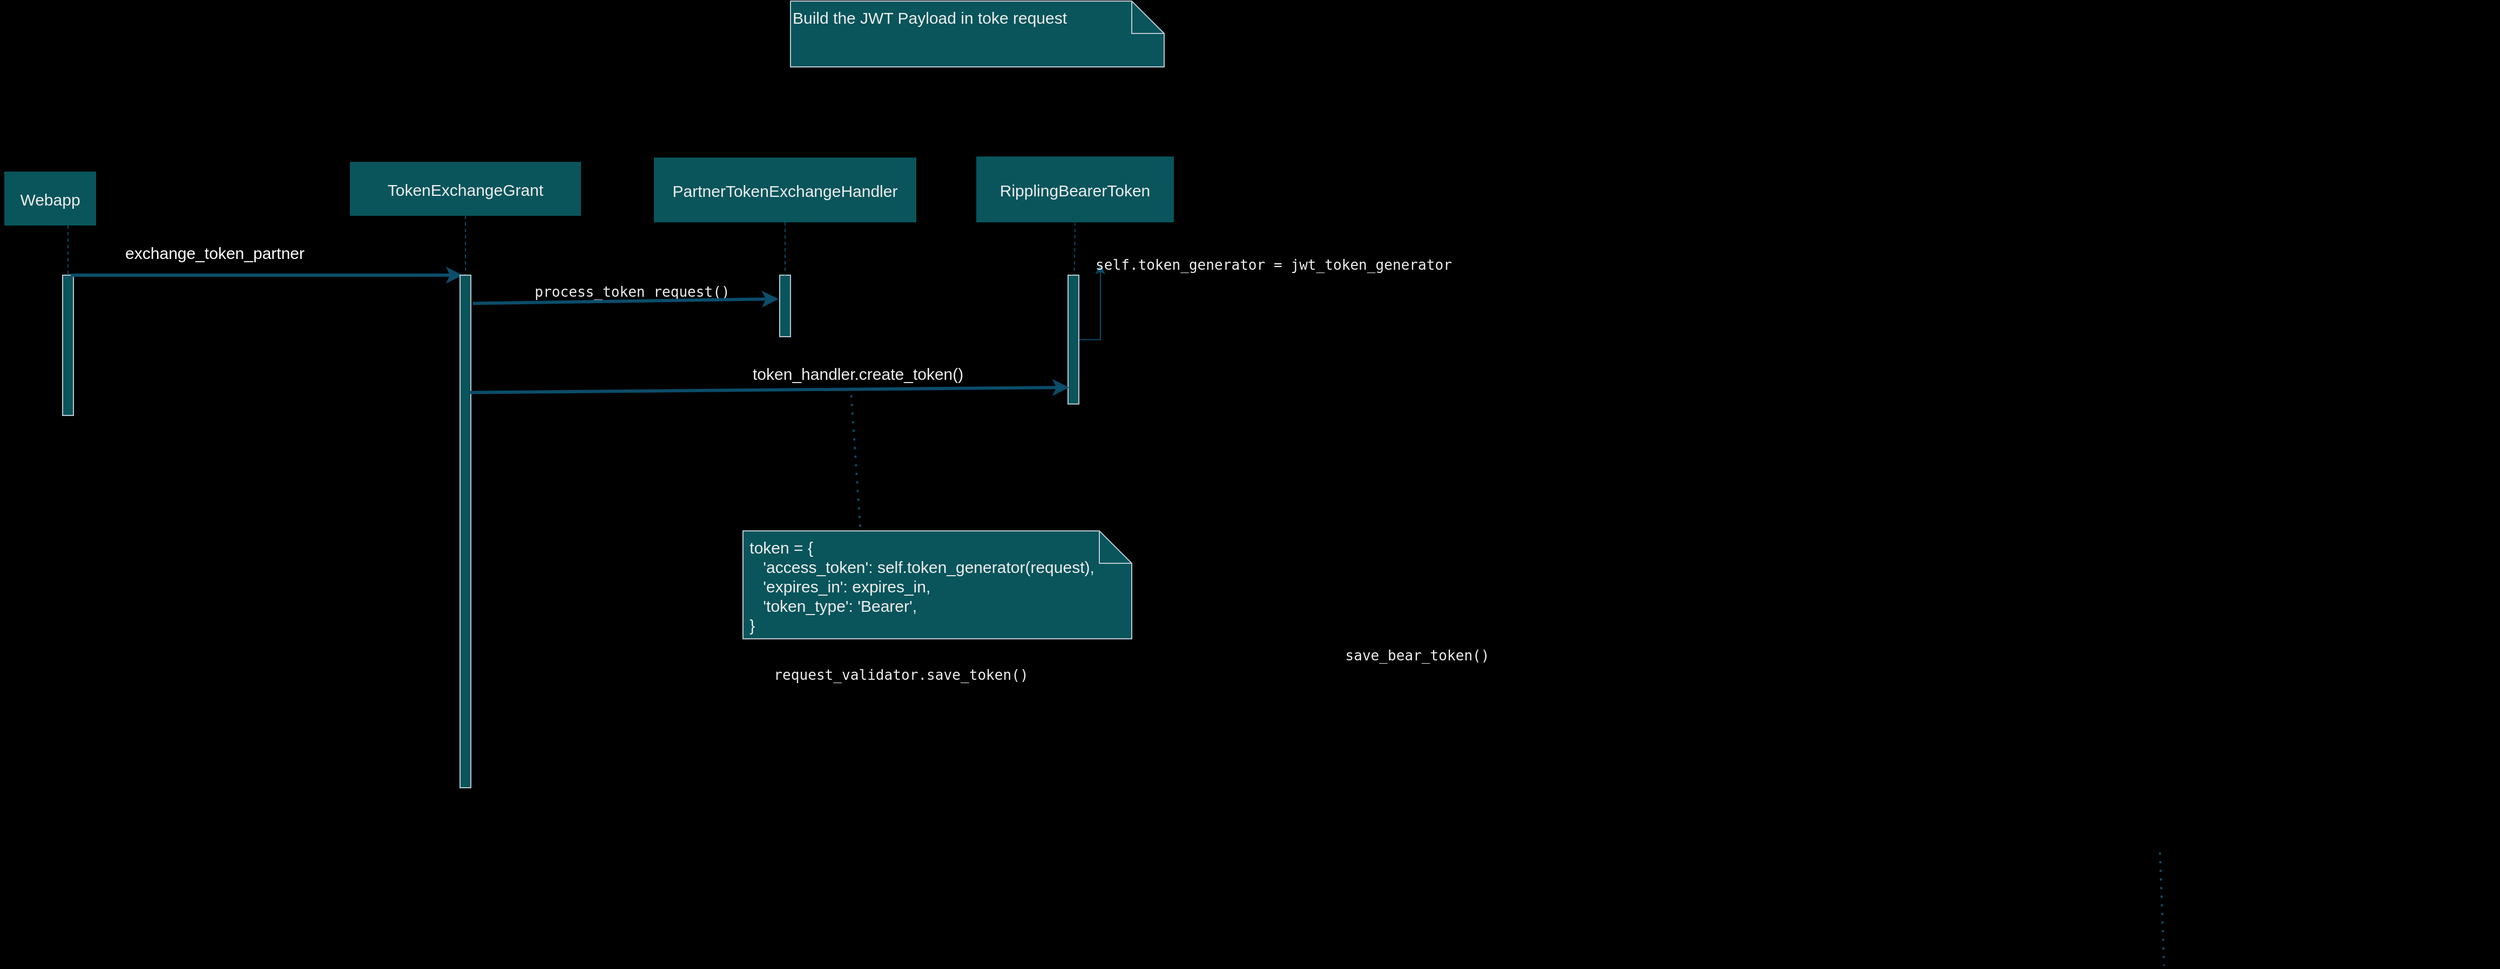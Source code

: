 <mxfile version="24.8.1">
  <diagram name="Page-1" id="9361dd3d-8414-5efd-6122-117bd74ce7a7">
    <mxGraphModel dx="2033" dy="1469" grid="0" gridSize="1" guides="1" tooltips="1" connect="1" arrows="1" fold="1" page="0" pageScale="1.5" pageWidth="826" pageHeight="1169" background="#000000" math="0" shadow="0">
      <root>
        <mxCell id="0" />
        <mxCell id="1" parent="0" />
        <mxCell id="2" value="" style="fillColor=#09555B;strokeColor=#BAC8D3;fontSize=15;fontColor=#EEEEEE;labelBackgroundColor=none;" parent="1" vertex="1">
          <mxGeometry x="234" y="180" width="10" height="130" as="geometry" />
        </mxCell>
        <mxCell id="3" value="exchange_token_partner" style="edgeStyle=none;verticalLabelPosition=top;verticalAlign=bottom;labelPosition=left;align=right;fontSize=15;entryX=0.25;entryY=0;entryDx=0;entryDy=0;exitX=0.75;exitY=0;exitDx=0;exitDy=0;fontColor=#FFFFFF;labelBackgroundColor=none;strokeColor=#0B4D6A;strokeWidth=3;" parent="1" source="2" target="26" edge="1">
          <mxGeometry width="100" height="100" as="geometry">
            <mxPoint x="235" y="170" as="sourcePoint" />
            <mxPoint x="374" y="170" as="targetPoint" />
            <mxPoint x="37" y="-10" as="offset" />
          </mxGeometry>
        </mxCell>
        <mxCell id="4" value="Webapp" style="shadow=1;fillColor=#09555B;strokeColor=none;fontSize=15;fontColor=#EEEEEE;labelBackgroundColor=none;" parent="1" vertex="1">
          <mxGeometry x="180" y="84" width="85" height="50" as="geometry" />
        </mxCell>
        <mxCell id="24" value="TokenExchangeGrant" style="shadow=1;fillColor=#09555B;strokeColor=none;fontSize=15;fontColor=#EEEEEE;labelBackgroundColor=none;" parent="1" vertex="1">
          <mxGeometry x="500" y="75" width="214" height="50" as="geometry" />
        </mxCell>
        <mxCell id="25" value="" style="edgeStyle=none;endArrow=none;dashed=1;fontSize=15;fontColor=default;labelBackgroundColor=none;strokeColor=#0B4D6A;" parent="1" source="24" target="26" edge="1">
          <mxGeometry x="727.335" y="165" width="100" height="100" as="geometry">
            <mxPoint x="359.259" y="130" as="sourcePoint" />
            <mxPoint x="359.576" y="185" as="targetPoint" />
          </mxGeometry>
        </mxCell>
        <mxCell id="26" value="" style="fillColor=#09555B;strokeColor=#BAC8D3;fontSize=15;fontColor=#EEEEEE;labelBackgroundColor=none;" parent="1" vertex="1">
          <mxGeometry x="602" y="180" width="10" height="475" as="geometry" />
        </mxCell>
        <mxCell id="33" value="" style="edgeStyle=elbowEdgeStyle;elbow=horizontal;endArrow=none;dashed=1;strokeColor=#0B4D6A;fontSize=15;fontColor=default;labelBackgroundColor=none;" parent="1" source="4" target="2" edge="1">
          <mxGeometry x="230.0" y="310" width="100" height="100" as="geometry">
            <mxPoint x="265" y="430" as="sourcePoint" />
            <mxPoint x="365" y="330" as="targetPoint" />
          </mxGeometry>
        </mxCell>
        <mxCell id="52" value="" style="edgeStyle=none;endArrow=none;dashed=1;fontSize=15;exitX=0.5;exitY=1;exitDx=0;exitDy=0;fontColor=default;labelBackgroundColor=none;strokeColor=#0B4D6A;" parent="1" source="W7PPBAMyW4U-8BtLyTJV-120" target="48" edge="1">
          <mxGeometry x="376.571" y="339.697" width="100" height="100" as="geometry">
            <mxPoint x="330.736" y="287.847" as="sourcePoint" />
            <mxPoint x="330.736" y="467.241" as="targetPoint" />
          </mxGeometry>
        </mxCell>
        <mxCell id="58" value="" style="fillColor=#09555B;strokeColor=#BAC8D3;fontSize=15;fontColor=#EEEEEE;labelBackgroundColor=none;" parent="1" vertex="1">
          <mxGeometry x="898" y="180" width="10" height="57" as="geometry" />
        </mxCell>
        <mxCell id="64" value="PartnerTokenExchangeHandler" style="shadow=1;fillColor=#09555B;strokeColor=none;fontSize=15;fontColor=#EEEEEE;labelBackgroundColor=none;" parent="1" vertex="1">
          <mxGeometry x="781.5" y="71" width="243" height="60" as="geometry" />
        </mxCell>
        <mxCell id="65" value="" style="edgeStyle=none;endArrow=none;dashed=1;fontSize=15;fontColor=default;labelBackgroundColor=none;strokeColor=#0B4D6A;" parent="1" source="64" target="58" edge="1">
          <mxGeometry x="1174.071" y="210" width="100" height="100" as="geometry">
            <mxPoint x="455.5" y="127" as="sourcePoint" />
            <mxPoint x="455.5" y="457" as="targetPoint" />
          </mxGeometry>
        </mxCell>
        <mxCell id="78" value="token_handler.create_token()" style="text;align=left;fontSize=15;fontColor=#EEEEEE;labelBackgroundColor=none;" parent="1" vertex="1">
          <mxGeometry x="871" y="256.0" width="140" height="29.34" as="geometry" />
        </mxCell>
        <mxCell id="W7PPBAMyW4U-8BtLyTJV-120" value="RipplingBearerToken" style="shadow=1;fillColor=#09555B;strokeColor=none;fontSize=15;fontColor=#EEEEEE;labelBackgroundColor=none;" parent="1" vertex="1">
          <mxGeometry x="1080" y="70" width="183" height="61" as="geometry" />
        </mxCell>
        <mxCell id="W7PPBAMyW4U-8BtLyTJV-126" value="&lt;div style=&quot;&quot;&gt;&lt;pre style=&quot;font-family: &amp;quot;JetBrains Mono&amp;quot;, monospace; font-size: 9.8pt;&quot;&gt;&lt;span style=&quot;background-color: rgb(0, 0, 0);&quot;&gt;process_token_request()&lt;/span&gt;&lt;/pre&gt;&lt;/div&gt;" style="text;html=1;align=center;verticalAlign=middle;resizable=0;points=[];autosize=1;strokeColor=none;fillColor=none;fontColor=#EEEEEE;labelBackgroundColor=none;" parent="1" vertex="1">
          <mxGeometry x="661" y="165" width="200" height="60" as="geometry" />
        </mxCell>
        <mxCell id="W7PPBAMyW4U-8BtLyTJV-130" value="" style="endArrow=classic;html=1;rounded=0;exitX=1.2;exitY=0.055;exitDx=0;exitDy=0;exitPerimeter=0;entryX=-0.1;entryY=0.386;entryDx=0;entryDy=0;fontColor=default;labelBackgroundColor=none;strokeColor=#0B4D6A;strokeWidth=3;entryPerimeter=0;" parent="1" source="26" target="58" edge="1">
          <mxGeometry width="50" height="50" relative="1" as="geometry">
            <mxPoint x="618" y="217.005" as="sourcePoint" />
            <mxPoint x="908" y="218.792" as="targetPoint" />
          </mxGeometry>
        </mxCell>
        <mxCell id="_NU2ZN515jxC7wL2CLro-79" value="" style="edgeStyle=orthogonalEdgeStyle;rounded=0;orthogonalLoop=1;jettySize=auto;html=1;strokeColor=#0B4D6A;" edge="1" parent="1" source="48" target="W7PPBAMyW4U-8BtLyTJV-149">
          <mxGeometry relative="1" as="geometry" />
        </mxCell>
        <mxCell id="48" value="" style="fillColor=#09555B;strokeColor=#BAC8D3;fontSize=15;fontColor=#EEEEEE;labelBackgroundColor=none;" parent="1" vertex="1">
          <mxGeometry x="1165" y="180.0" width="10" height="119.38" as="geometry" />
        </mxCell>
        <mxCell id="W7PPBAMyW4U-8BtLyTJV-147" value=" token = {&#xa;    &#39;access_token&#39;: self.token_generator(request),&#xa;    &#39;expires_in&#39;: expires_in,&#xa;    &#39;token_type&#39;: &#39;Bearer&#39;,&#xa; }" style="shape=note;align=left;fontSize=15;verticalAlign=top;fontColor=#EEEEEE;fillColor=#09555B;labelBackgroundColor=none;strokeColor=#BAC8D3;" parent="1" vertex="1">
          <mxGeometry x="864" y="417" width="360" height="100" as="geometry" />
        </mxCell>
        <mxCell id="W7PPBAMyW4U-8BtLyTJV-149" value="&lt;div style=&quot;&quot;&gt;&lt;pre style=&quot;font-family: &amp;quot;JetBrains Mono&amp;quot;, monospace; font-size: 9.8pt;&quot;&gt;self.token_generator = jwt_token_generator&lt;/pre&gt;&lt;/div&gt;" style="text;html=1;align=center;verticalAlign=middle;resizable=0;points=[];autosize=1;strokeColor=none;fillColor=none;fontColor=#EEEEEE;labelBackgroundColor=none;" parent="1" vertex="1">
          <mxGeometry x="1180" y="140.0" width="350" height="60" as="geometry" />
        </mxCell>
        <mxCell id="W7PPBAMyW4U-8BtLyTJV-154" value="&lt;div style=&quot;&quot;&gt;&lt;pre style=&quot;font-family: &amp;quot;JetBrains Mono&amp;quot;, monospace; font-size: 9.8pt;&quot;&gt;request_validator.save_token()&lt;/pre&gt;&lt;/div&gt;" style="text;html=1;align=center;verticalAlign=middle;resizable=0;points=[];autosize=1;strokeColor=none;fillColor=none;fontColor=#EEEEEE;labelBackgroundColor=none;" parent="1" vertex="1">
          <mxGeometry x="880" y="520" width="260" height="60" as="geometry" />
        </mxCell>
        <mxCell id="W7PPBAMyW4U-8BtLyTJV-155" value="&lt;div style=&quot;background-color: rgb(30, 31, 34);&quot;&gt;&lt;pre style=&quot;font-family:&#39;JetBrains Mono&#39;,monospace;font-size:9.8pt;&quot;&gt;&lt;br&gt;&lt;/pre&gt;&lt;/div&gt;" style="text;whiteSpace=wrap;html=1;fontColor=#EEEEEE;labelBackgroundColor=none;" parent="1" vertex="1">
          <mxGeometry x="1120" y="-40" width="150" height="70" as="geometry" />
        </mxCell>
        <mxCell id="W7PPBAMyW4U-8BtLyTJV-159" value="" style="endArrow=classic;html=1;rounded=0;exitX=0.8;exitY=0.229;exitDx=0;exitDy=0;exitPerimeter=0;fontColor=default;labelBackgroundColor=none;strokeColor=#0B4D6A;strokeWidth=3;entryX=0.1;entryY=0.871;entryDx=0;entryDy=0;entryPerimeter=0;" parent="1" source="26" target="48" edge="1">
          <mxGeometry width="50" height="50" relative="1" as="geometry">
            <mxPoint x="610" y="440" as="sourcePoint" />
            <mxPoint x="1175" y="206" as="targetPoint" />
          </mxGeometry>
        </mxCell>
        <mxCell id="W7PPBAMyW4U-8BtLyTJV-161" value="" style="endArrow=none;dashed=1;html=1;dashPattern=1 3;strokeWidth=2;rounded=0;exitX=0.303;exitY=0.04;exitDx=0;exitDy=0;exitPerimeter=0;fontColor=default;labelBackgroundColor=none;strokeColor=#0B4D6A;" parent="1" source="W7PPBAMyW4U-8BtLyTJV-147" edge="1">
          <mxGeometry width="50" height="50" relative="1" as="geometry">
            <mxPoint x="1670" y="700" as="sourcePoint" />
            <mxPoint x="964" y="288" as="targetPoint" />
          </mxGeometry>
        </mxCell>
        <mxCell id="W7PPBAMyW4U-8BtLyTJV-174" value="&lt;div style=&quot;&quot;&gt;&lt;pre style=&quot;font-family: &amp;quot;JetBrains Mono&amp;quot;, monospace; font-size: 9.8pt;&quot;&gt;&lt;div style=&quot;&quot;&gt;&lt;pre style=&quot;font-family:&#39;JetBrains Mono&#39;,monospace;font-size:9.8pt;&quot;&gt;&lt;pre style=&quot;font-size: 9.8pt; font-family: &amp;quot;JetBrains Mono&amp;quot;, monospace;&quot;&gt;save_bear_token()&lt;/pre&gt;&lt;/pre&gt;&lt;/div&gt;&lt;/pre&gt;&lt;/div&gt;" style="text;html=1;align=center;verticalAlign=middle;resizable=0;points=[];autosize=1;strokeColor=none;fillColor=none;labelBackgroundColor=none;fontColor=#EEEEEE;" parent="1" vertex="1">
          <mxGeometry x="1408" y="502" width="160" height="60" as="geometry" />
        </mxCell>
        <mxCell id="W7PPBAMyW4U-8BtLyTJV-175" value="&lt;div style=&quot;&quot;&gt;&lt;pre style=&quot;font-family:&#39;JetBrains Mono&#39;,monospace;font-size:9.8pt;&quot;&gt;&lt;br&gt;&lt;/pre&gt;&lt;/div&gt;" style="text;whiteSpace=wrap;html=1;fontColor=#EEEEEE;labelBackgroundColor=none;" parent="1" vertex="1">
          <mxGeometry x="2080" y="550" width="410" height="70" as="geometry" />
        </mxCell>
        <mxCell id="W7PPBAMyW4U-8BtLyTJV-182" value="" style="endArrow=none;dashed=1;html=1;dashPattern=1 3;strokeWidth=2;rounded=0;entryX=0;entryY=0;entryDx=220;entryDy=0;entryPerimeter=0;fontColor=default;labelBackgroundColor=none;strokeColor=#0B4D6A;" parent="1" edge="1">
          <mxGeometry width="50" height="50" relative="1" as="geometry">
            <mxPoint x="2176.111" y="715" as="sourcePoint" />
            <mxPoint x="2180" y="820" as="targetPoint" />
          </mxGeometry>
        </mxCell>
        <mxCell id="rRgI-piEJR2NT5U421E4-78" value="Build the JWT Payload in toke request" style="shape=note;align=left;fontSize=15;verticalAlign=top;fontColor=#EEEEEE;fillColor=#09555B;labelBackgroundColor=none;strokeColor=#BAC8D3;" parent="1" vertex="1">
          <mxGeometry x="908" y="-74" width="346" height="61" as="geometry" />
        </mxCell>
      </root>
    </mxGraphModel>
  </diagram>
</mxfile>
